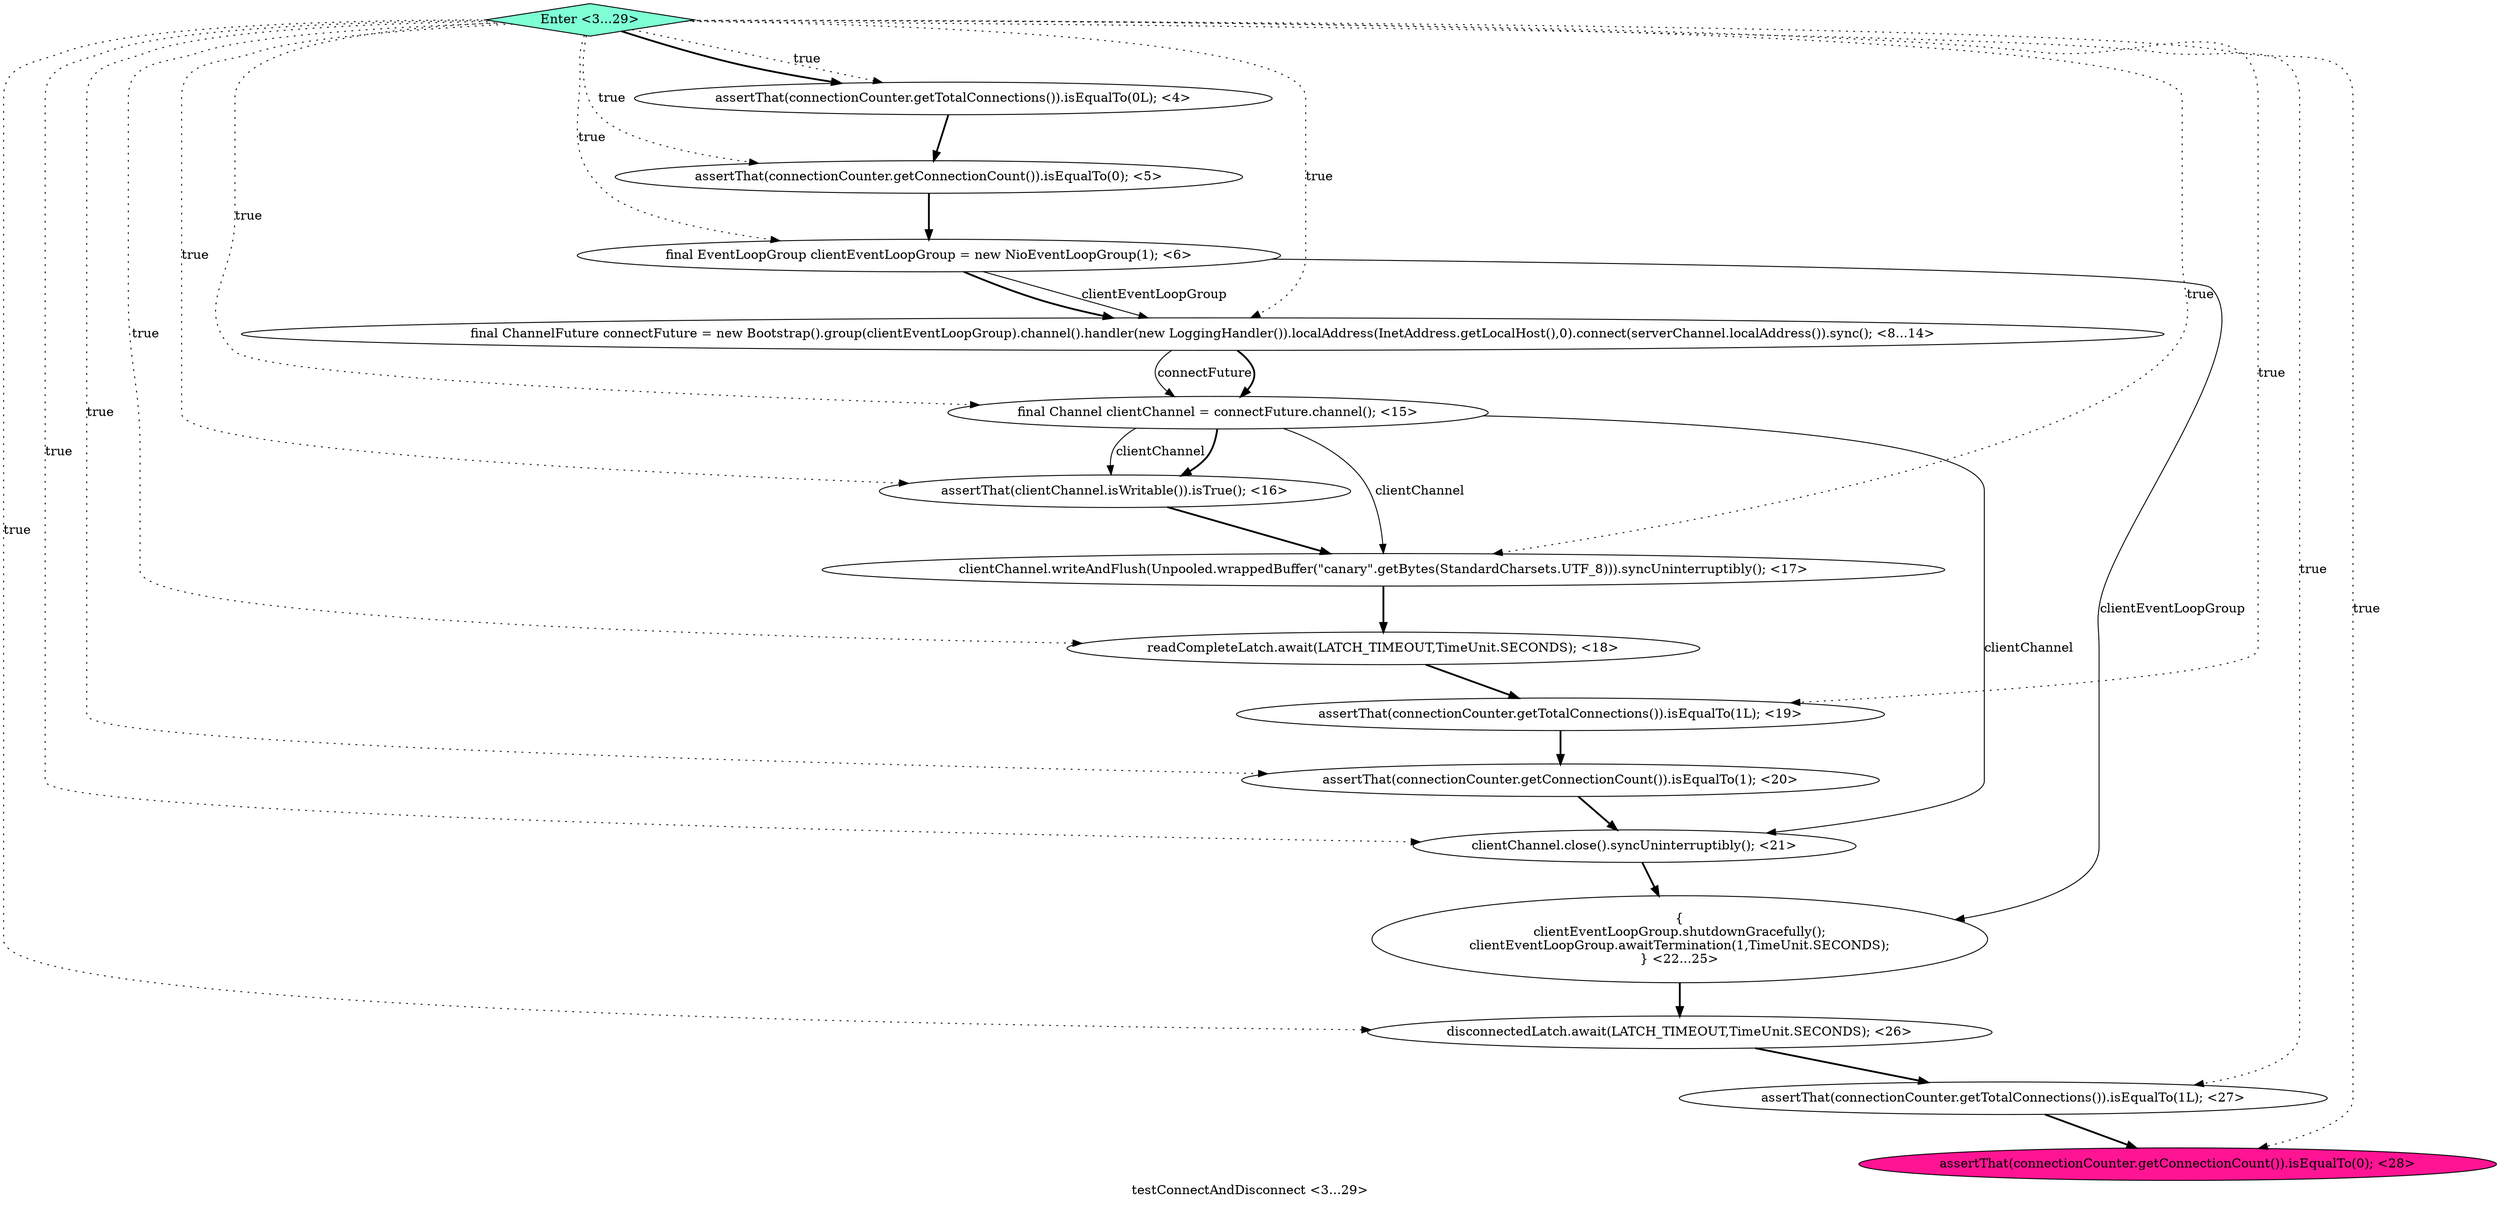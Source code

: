 digraph PDG {
label = "testConnectAndDisconnect <3...29>";
0.13 [style = filled, label = "assertThat(connectionCounter.getTotalConnections()).isEqualTo(1L); <27>", fillcolor = white, shape = ellipse];
0.1 [style = filled, label = "assertThat(connectionCounter.getConnectionCount()).isEqualTo(0); <5>", fillcolor = white, shape = ellipse];
0.3 [style = filled, label = "final ChannelFuture connectFuture = new Bootstrap().group(clientEventLoopGroup).channel().handler(new LoggingHandler()).localAddress(InetAddress.getLocalHost(),0).connect(serverChannel.localAddress()).sync(); <8...14>", fillcolor = white, shape = ellipse];
0.9 [style = filled, label = "assertThat(connectionCounter.getConnectionCount()).isEqualTo(1); <20>", fillcolor = white, shape = ellipse];
0.10 [style = filled, label = "clientChannel.close().syncUninterruptibly(); <21>", fillcolor = white, shape = ellipse];
0.11 [style = filled, label = "{
clientEventLoopGroup.shutdownGracefully();
clientEventLoopGroup.awaitTermination(1,TimeUnit.SECONDS);
} <22...25>", fillcolor = white, shape = ellipse];
0.7 [style = filled, label = "readCompleteLatch.await(LATCH_TIMEOUT,TimeUnit.SECONDS); <18>", fillcolor = white, shape = ellipse];
0.4 [style = filled, label = "final Channel clientChannel = connectFuture.channel(); <15>", fillcolor = white, shape = ellipse];
0.5 [style = filled, label = "assertThat(clientChannel.isWritable()).isTrue(); <16>", fillcolor = white, shape = ellipse];
0.15 [style = filled, label = "Enter <3...29>", fillcolor = aquamarine, shape = diamond];
0.2 [style = filled, label = "final EventLoopGroup clientEventLoopGroup = new NioEventLoopGroup(1); <6>", fillcolor = white, shape = ellipse];
0.6 [style = filled, label = "clientChannel.writeAndFlush(Unpooled.wrappedBuffer(\"canary\".getBytes(StandardCharsets.UTF_8))).syncUninterruptibly(); <17>", fillcolor = white, shape = ellipse];
0.8 [style = filled, label = "assertThat(connectionCounter.getTotalConnections()).isEqualTo(1L); <19>", fillcolor = white, shape = ellipse];
0.12 [style = filled, label = "disconnectedLatch.await(LATCH_TIMEOUT,TimeUnit.SECONDS); <26>", fillcolor = white, shape = ellipse];
0.0 [style = filled, label = "assertThat(connectionCounter.getTotalConnections()).isEqualTo(0L); <4>", fillcolor = white, shape = ellipse];
0.14 [style = filled, label = "assertThat(connectionCounter.getConnectionCount()).isEqualTo(0); <28>", fillcolor = deeppink, shape = ellipse];
0.0 -> 0.1 [style = bold, label=""];
0.1 -> 0.2 [style = bold, label=""];
0.2 -> 0.3 [style = solid, label="clientEventLoopGroup"];
0.2 -> 0.3 [style = bold, label=""];
0.2 -> 0.11 [style = solid, label="clientEventLoopGroup"];
0.3 -> 0.4 [style = solid, label="connectFuture"];
0.3 -> 0.4 [style = bold, label=""];
0.4 -> 0.5 [style = solid, label="clientChannel"];
0.4 -> 0.5 [style = bold, label=""];
0.4 -> 0.6 [style = solid, label="clientChannel"];
0.4 -> 0.10 [style = solid, label="clientChannel"];
0.5 -> 0.6 [style = bold, label=""];
0.6 -> 0.7 [style = bold, label=""];
0.7 -> 0.8 [style = bold, label=""];
0.8 -> 0.9 [style = bold, label=""];
0.9 -> 0.10 [style = bold, label=""];
0.10 -> 0.11 [style = bold, label=""];
0.11 -> 0.12 [style = bold, label=""];
0.12 -> 0.13 [style = bold, label=""];
0.13 -> 0.14 [style = bold, label=""];
0.15 -> 0.0 [style = dotted, label="true"];
0.15 -> 0.0 [style = bold, label=""];
0.15 -> 0.1 [style = dotted, label="true"];
0.15 -> 0.2 [style = dotted, label="true"];
0.15 -> 0.3 [style = dotted, label="true"];
0.15 -> 0.4 [style = dotted, label="true"];
0.15 -> 0.5 [style = dotted, label="true"];
0.15 -> 0.6 [style = dotted, label="true"];
0.15 -> 0.7 [style = dotted, label="true"];
0.15 -> 0.8 [style = dotted, label="true"];
0.15 -> 0.9 [style = dotted, label="true"];
0.15 -> 0.10 [style = dotted, label="true"];
0.15 -> 0.12 [style = dotted, label="true"];
0.15 -> 0.13 [style = dotted, label="true"];
0.15 -> 0.14 [style = dotted, label="true"];
}
